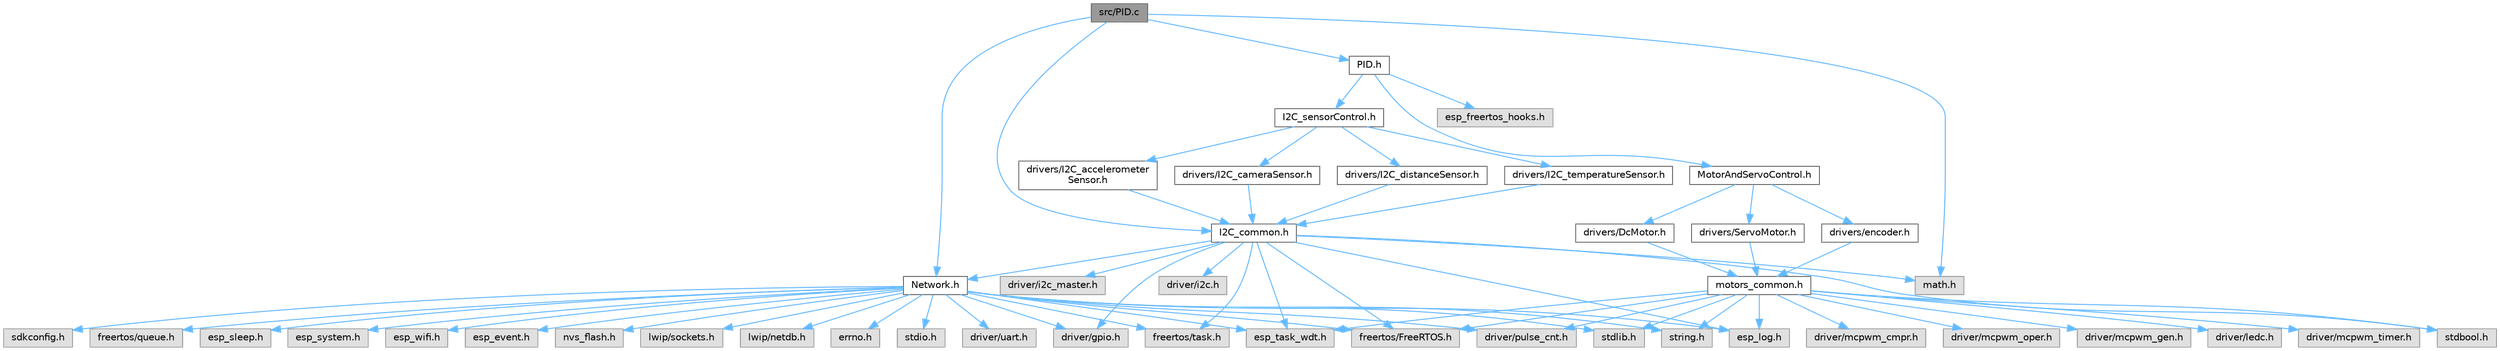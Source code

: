 digraph "src/PID.c"
{
 // LATEX_PDF_SIZE
  bgcolor="transparent";
  edge [fontname=Helvetica,fontsize=10,labelfontname=Helvetica,labelfontsize=10];
  node [fontname=Helvetica,fontsize=10,shape=box,height=0.2,width=0.4];
  Node1 [id="Node000001",label="src/PID.c",height=0.2,width=0.4,color="gray40", fillcolor="grey60", style="filled", fontcolor="black",tooltip=" "];
  Node1 -> Node2 [id="edge127_Node000001_Node000002",color="steelblue1",style="solid",tooltip=" "];
  Node2 [id="Node000002",label="I2C_common.h",height=0.2,width=0.4,color="grey40", fillcolor="white", style="filled",URL="$_i2_c__common_8h.html",tooltip=" "];
  Node2 -> Node3 [id="edge128_Node000002_Node000003",color="steelblue1",style="solid",tooltip=" "];
  Node3 [id="Node000003",label="driver/i2c_master.h",height=0.2,width=0.4,color="grey60", fillcolor="#E0E0E0", style="filled",tooltip=" "];
  Node2 -> Node4 [id="edge129_Node000002_Node000004",color="steelblue1",style="solid",tooltip=" "];
  Node4 [id="Node000004",label="freertos/FreeRTOS.h",height=0.2,width=0.4,color="grey60", fillcolor="#E0E0E0", style="filled",tooltip=" "];
  Node2 -> Node5 [id="edge130_Node000002_Node000005",color="steelblue1",style="solid",tooltip=" "];
  Node5 [id="Node000005",label="freertos/task.h",height=0.2,width=0.4,color="grey60", fillcolor="#E0E0E0", style="filled",tooltip=" "];
  Node2 -> Node6 [id="edge131_Node000002_Node000006",color="steelblue1",style="solid",tooltip=" "];
  Node6 [id="Node000006",label="driver/gpio.h",height=0.2,width=0.4,color="grey60", fillcolor="#E0E0E0", style="filled",tooltip=" "];
  Node2 -> Node7 [id="edge132_Node000002_Node000007",color="steelblue1",style="solid",tooltip=" "];
  Node7 [id="Node000007",label="esp_log.h",height=0.2,width=0.4,color="grey60", fillcolor="#E0E0E0", style="filled",tooltip=" "];
  Node2 -> Node8 [id="edge133_Node000002_Node000008",color="steelblue1",style="solid",tooltip=" "];
  Node8 [id="Node000008",label="driver/i2c.h",height=0.2,width=0.4,color="grey60", fillcolor="#E0E0E0", style="filled",tooltip=" "];
  Node2 -> Node9 [id="edge134_Node000002_Node000009",color="steelblue1",style="solid",tooltip=" "];
  Node9 [id="Node000009",label="esp_task_wdt.h",height=0.2,width=0.4,color="grey60", fillcolor="#E0E0E0", style="filled",tooltip=" "];
  Node2 -> Node10 [id="edge135_Node000002_Node000010",color="steelblue1",style="solid",tooltip=" "];
  Node10 [id="Node000010",label="math.h",height=0.2,width=0.4,color="grey60", fillcolor="#E0E0E0", style="filled",tooltip=" "];
  Node2 -> Node11 [id="edge136_Node000002_Node000011",color="steelblue1",style="solid",tooltip=" "];
  Node11 [id="Node000011",label="Network.h",height=0.2,width=0.4,color="grey40", fillcolor="white", style="filled",URL="$_network_8h.html",tooltip=" "];
  Node11 -> Node12 [id="edge137_Node000011_Node000012",color="steelblue1",style="solid",tooltip=" "];
  Node12 [id="Node000012",label="stdio.h",height=0.2,width=0.4,color="grey60", fillcolor="#E0E0E0", style="filled",tooltip=" "];
  Node11 -> Node13 [id="edge138_Node000011_Node000013",color="steelblue1",style="solid",tooltip=" "];
  Node13 [id="Node000013",label="stdlib.h",height=0.2,width=0.4,color="grey60", fillcolor="#E0E0E0", style="filled",tooltip=" "];
  Node11 -> Node9 [id="edge139_Node000011_Node000009",color="steelblue1",style="solid",tooltip=" "];
  Node11 -> Node14 [id="edge140_Node000011_Node000014",color="steelblue1",style="solid",tooltip=" "];
  Node14 [id="Node000014",label="string.h",height=0.2,width=0.4,color="grey60", fillcolor="#E0E0E0", style="filled",tooltip=" "];
  Node11 -> Node4 [id="edge141_Node000011_Node000004",color="steelblue1",style="solid",tooltip=" "];
  Node11 -> Node5 [id="edge142_Node000011_Node000005",color="steelblue1",style="solid",tooltip=" "];
  Node11 -> Node15 [id="edge143_Node000011_Node000015",color="steelblue1",style="solid",tooltip=" "];
  Node15 [id="Node000015",label="driver/uart.h",height=0.2,width=0.4,color="grey60", fillcolor="#E0E0E0", style="filled",tooltip=" "];
  Node11 -> Node6 [id="edge144_Node000011_Node000006",color="steelblue1",style="solid",tooltip=" "];
  Node11 -> Node16 [id="edge145_Node000011_Node000016",color="steelblue1",style="solid",tooltip=" "];
  Node16 [id="Node000016",label="sdkconfig.h",height=0.2,width=0.4,color="grey60", fillcolor="#E0E0E0", style="filled",tooltip=" "];
  Node11 -> Node17 [id="edge146_Node000011_Node000017",color="steelblue1",style="solid",tooltip=" "];
  Node17 [id="Node000017",label="freertos/queue.h",height=0.2,width=0.4,color="grey60", fillcolor="#E0E0E0", style="filled",tooltip=" "];
  Node11 -> Node18 [id="edge147_Node000011_Node000018",color="steelblue1",style="solid",tooltip=" "];
  Node18 [id="Node000018",label="driver/pulse_cnt.h",height=0.2,width=0.4,color="grey60", fillcolor="#E0E0E0", style="filled",tooltip=" "];
  Node11 -> Node7 [id="edge148_Node000011_Node000007",color="steelblue1",style="solid",tooltip=" "];
  Node11 -> Node19 [id="edge149_Node000011_Node000019",color="steelblue1",style="solid",tooltip=" "];
  Node19 [id="Node000019",label="esp_sleep.h",height=0.2,width=0.4,color="grey60", fillcolor="#E0E0E0", style="filled",tooltip=" "];
  Node11 -> Node20 [id="edge150_Node000011_Node000020",color="steelblue1",style="solid",tooltip=" "];
  Node20 [id="Node000020",label="esp_system.h",height=0.2,width=0.4,color="grey60", fillcolor="#E0E0E0", style="filled",tooltip=" "];
  Node11 -> Node21 [id="edge151_Node000011_Node000021",color="steelblue1",style="solid",tooltip=" "];
  Node21 [id="Node000021",label="esp_wifi.h",height=0.2,width=0.4,color="grey60", fillcolor="#E0E0E0", style="filled",tooltip=" "];
  Node11 -> Node22 [id="edge152_Node000011_Node000022",color="steelblue1",style="solid",tooltip=" "];
  Node22 [id="Node000022",label="esp_event.h",height=0.2,width=0.4,color="grey60", fillcolor="#E0E0E0", style="filled",tooltip=" "];
  Node11 -> Node23 [id="edge153_Node000011_Node000023",color="steelblue1",style="solid",tooltip=" "];
  Node23 [id="Node000023",label="nvs_flash.h",height=0.2,width=0.4,color="grey60", fillcolor="#E0E0E0", style="filled",tooltip=" "];
  Node11 -> Node24 [id="edge154_Node000011_Node000024",color="steelblue1",style="solid",tooltip=" "];
  Node24 [id="Node000024",label="lwip/sockets.h",height=0.2,width=0.4,color="grey60", fillcolor="#E0E0E0", style="filled",tooltip=" "];
  Node11 -> Node25 [id="edge155_Node000011_Node000025",color="steelblue1",style="solid",tooltip=" "];
  Node25 [id="Node000025",label="lwip/netdb.h",height=0.2,width=0.4,color="grey60", fillcolor="#E0E0E0", style="filled",tooltip=" "];
  Node11 -> Node26 [id="edge156_Node000011_Node000026",color="steelblue1",style="solid",tooltip=" "];
  Node26 [id="Node000026",label="errno.h",height=0.2,width=0.4,color="grey60", fillcolor="#E0E0E0", style="filled",tooltip=" "];
  Node2 -> Node27 [id="edge157_Node000002_Node000027",color="steelblue1",style="solid",tooltip=" "];
  Node27 [id="Node000027",label="stdbool.h",height=0.2,width=0.4,color="grey60", fillcolor="#E0E0E0", style="filled",tooltip=" "];
  Node1 -> Node28 [id="edge158_Node000001_Node000028",color="steelblue1",style="solid",tooltip=" "];
  Node28 [id="Node000028",label="PID.h",height=0.2,width=0.4,color="grey40", fillcolor="white", style="filled",URL="$_p_i_d_8h.html",tooltip=" "];
  Node28 -> Node29 [id="edge159_Node000028_Node000029",color="steelblue1",style="solid",tooltip=" "];
  Node29 [id="Node000029",label="esp_freertos_hooks.h",height=0.2,width=0.4,color="grey60", fillcolor="#E0E0E0", style="filled",tooltip=" "];
  Node28 -> Node30 [id="edge160_Node000028_Node000030",color="steelblue1",style="solid",tooltip=" "];
  Node30 [id="Node000030",label="MotorAndServoControl.h",height=0.2,width=0.4,color="grey40", fillcolor="white", style="filled",URL="$_motor_and_servo_control_8h.html",tooltip=" "];
  Node30 -> Node31 [id="edge161_Node000030_Node000031",color="steelblue1",style="solid",tooltip=" "];
  Node31 [id="Node000031",label="drivers/DcMotor.h",height=0.2,width=0.4,color="grey40", fillcolor="white", style="filled",URL="$_dc_motor_8h.html",tooltip=" "];
  Node31 -> Node32 [id="edge162_Node000031_Node000032",color="steelblue1",style="solid",tooltip=" "];
  Node32 [id="Node000032",label="motors_common.h",height=0.2,width=0.4,color="grey40", fillcolor="white", style="filled",URL="$motors__common_8h.html",tooltip=" "];
  Node32 -> Node7 [id="edge163_Node000032_Node000007",color="steelblue1",style="solid",tooltip=" "];
  Node32 -> Node33 [id="edge164_Node000032_Node000033",color="steelblue1",style="solid",tooltip=" "];
  Node33 [id="Node000033",label="driver/ledc.h",height=0.2,width=0.4,color="grey60", fillcolor="#E0E0E0", style="filled",tooltip=" "];
  Node32 -> Node9 [id="edge165_Node000032_Node000009",color="steelblue1",style="solid",tooltip=" "];
  Node32 -> Node34 [id="edge166_Node000032_Node000034",color="steelblue1",style="solid",tooltip=" "];
  Node34 [id="Node000034",label="driver/mcpwm_timer.h",height=0.2,width=0.4,color="grey60", fillcolor="#E0E0E0", style="filled",tooltip=" "];
  Node32 -> Node35 [id="edge167_Node000032_Node000035",color="steelblue1",style="solid",tooltip=" "];
  Node35 [id="Node000035",label="driver/mcpwm_cmpr.h",height=0.2,width=0.4,color="grey60", fillcolor="#E0E0E0", style="filled",tooltip=" "];
  Node32 -> Node36 [id="edge168_Node000032_Node000036",color="steelblue1",style="solid",tooltip=" "];
  Node36 [id="Node000036",label="driver/mcpwm_oper.h",height=0.2,width=0.4,color="grey60", fillcolor="#E0E0E0", style="filled",tooltip=" "];
  Node32 -> Node37 [id="edge169_Node000032_Node000037",color="steelblue1",style="solid",tooltip=" "];
  Node37 [id="Node000037",label="driver/mcpwm_gen.h",height=0.2,width=0.4,color="grey60", fillcolor="#E0E0E0", style="filled",tooltip=" "];
  Node32 -> Node18 [id="edge170_Node000032_Node000018",color="steelblue1",style="solid",tooltip=" "];
  Node32 -> Node4 [id="edge171_Node000032_Node000004",color="steelblue1",style="solid",tooltip=" "];
  Node32 -> Node27 [id="edge172_Node000032_Node000027",color="steelblue1",style="solid",tooltip=" "];
  Node32 -> Node13 [id="edge173_Node000032_Node000013",color="steelblue1",style="solid",tooltip=" "];
  Node32 -> Node14 [id="edge174_Node000032_Node000014",color="steelblue1",style="solid",tooltip=" "];
  Node30 -> Node38 [id="edge175_Node000030_Node000038",color="steelblue1",style="solid",tooltip=" "];
  Node38 [id="Node000038",label="drivers/ServoMotor.h",height=0.2,width=0.4,color="grey40", fillcolor="white", style="filled",URL="$_servo_motor_8h.html",tooltip=" "];
  Node38 -> Node32 [id="edge176_Node000038_Node000032",color="steelblue1",style="solid",tooltip=" "];
  Node30 -> Node39 [id="edge177_Node000030_Node000039",color="steelblue1",style="solid",tooltip=" "];
  Node39 [id="Node000039",label="drivers/encoder.h",height=0.2,width=0.4,color="grey40", fillcolor="white", style="filled",URL="$encoder_8h.html",tooltip=" "];
  Node39 -> Node32 [id="edge178_Node000039_Node000032",color="steelblue1",style="solid",tooltip=" "];
  Node28 -> Node40 [id="edge179_Node000028_Node000040",color="steelblue1",style="solid",tooltip=" "];
  Node40 [id="Node000040",label="I2C_sensorControl.h",height=0.2,width=0.4,color="grey40", fillcolor="white", style="filled",URL="$_i2_c__sensor_control_8h.html",tooltip=" "];
  Node40 -> Node41 [id="edge180_Node000040_Node000041",color="steelblue1",style="solid",tooltip=" "];
  Node41 [id="Node000041",label="drivers/I2C_accelerometer\lSensor.h",height=0.2,width=0.4,color="grey40", fillcolor="white", style="filled",URL="$_i2_c__accelerometer_sensor_8h.html",tooltip=" "];
  Node41 -> Node2 [id="edge181_Node000041_Node000002",color="steelblue1",style="solid",tooltip=" "];
  Node40 -> Node42 [id="edge182_Node000040_Node000042",color="steelblue1",style="solid",tooltip=" "];
  Node42 [id="Node000042",label="drivers/I2C_cameraSensor.h",height=0.2,width=0.4,color="grey40", fillcolor="white", style="filled",URL="$_i2_c__camera_sensor_8h.html",tooltip=" "];
  Node42 -> Node2 [id="edge183_Node000042_Node000002",color="steelblue1",style="solid",tooltip=" "];
  Node40 -> Node43 [id="edge184_Node000040_Node000043",color="steelblue1",style="solid",tooltip=" "];
  Node43 [id="Node000043",label="drivers/I2C_distanceSensor.h",height=0.2,width=0.4,color="grey40", fillcolor="white", style="filled",URL="$_i2_c__distance_sensor_8h.html",tooltip=" "];
  Node43 -> Node2 [id="edge185_Node000043_Node000002",color="steelblue1",style="solid",tooltip=" "];
  Node40 -> Node44 [id="edge186_Node000040_Node000044",color="steelblue1",style="solid",tooltip=" "];
  Node44 [id="Node000044",label="drivers/I2C_temperatureSensor.h",height=0.2,width=0.4,color="grey40", fillcolor="white", style="filled",URL="$_i2_c__temperature_sensor_8h.html",tooltip=" "];
  Node44 -> Node2 [id="edge187_Node000044_Node000002",color="steelblue1",style="solid",tooltip=" "];
  Node1 -> Node11 [id="edge188_Node000001_Node000011",color="steelblue1",style="solid",tooltip=" "];
  Node1 -> Node10 [id="edge189_Node000001_Node000010",color="steelblue1",style="solid",tooltip=" "];
}

